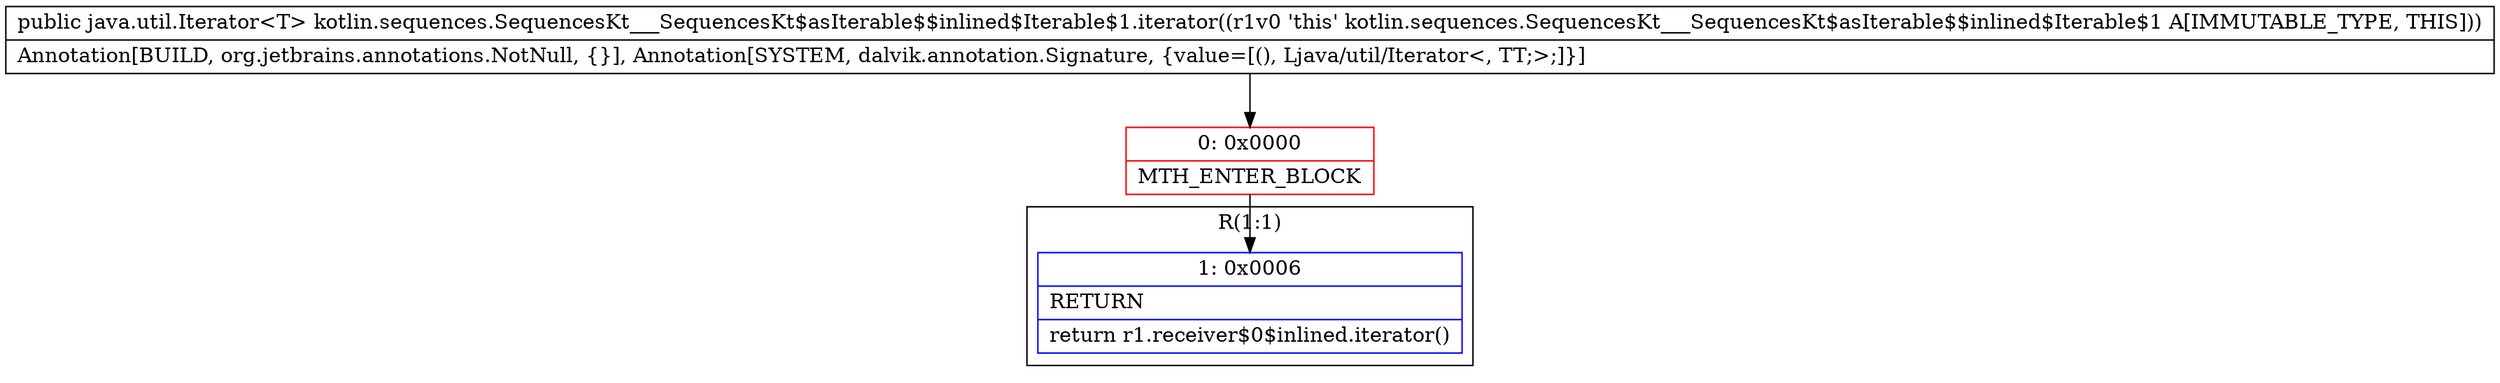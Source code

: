 digraph "CFG forkotlin.sequences.SequencesKt___SequencesKt$asIterable$$inlined$Iterable$1.iterator()Ljava\/util\/Iterator;" {
subgraph cluster_Region_1144938932 {
label = "R(1:1)";
node [shape=record,color=blue];
Node_1 [shape=record,label="{1\:\ 0x0006|RETURN\l|return r1.receiver$0$inlined.iterator()\l}"];
}
Node_0 [shape=record,color=red,label="{0\:\ 0x0000|MTH_ENTER_BLOCK\l}"];
MethodNode[shape=record,label="{public java.util.Iterator\<T\> kotlin.sequences.SequencesKt___SequencesKt$asIterable$$inlined$Iterable$1.iterator((r1v0 'this' kotlin.sequences.SequencesKt___SequencesKt$asIterable$$inlined$Iterable$1 A[IMMUTABLE_TYPE, THIS]))  | Annotation[BUILD, org.jetbrains.annotations.NotNull, \{\}], Annotation[SYSTEM, dalvik.annotation.Signature, \{value=[(), Ljava\/util\/Iterator\<, TT;\>;]\}]\l}"];
MethodNode -> Node_0;
Node_0 -> Node_1;
}

